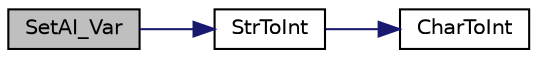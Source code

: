 digraph "SetAI_Var"
{
  edge [fontname="Helvetica",fontsize="10",labelfontname="Helvetica",labelfontsize="10"];
  node [fontname="Helvetica",fontsize="10",shape=record];
  rankdir="LR";
  Node1 [label="SetAI_Var",height=0.2,width=0.4,color="black", fillcolor="grey75", style="filled", fontcolor="black"];
  Node1 -> Node2 [color="midnightblue",fontsize="10",style="solid",fontname="Helvetica"];
  Node2 [label="StrToInt",height=0.2,width=0.4,color="black", fillcolor="white", style="filled",URL="$mystrings_8c.html#a7847ecf365cd64921278854576e5ddcc"];
  Node2 -> Node3 [color="midnightblue",fontsize="10",style="solid",fontname="Helvetica"];
  Node3 [label="CharToInt",height=0.2,width=0.4,color="black", fillcolor="white", style="filled",URL="$mystrings_8c.html#a357780097bc5067ece05926de2d77eae"];
}
